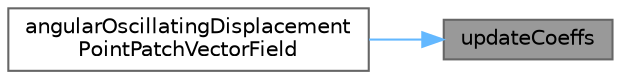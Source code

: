 digraph "updateCoeffs"
{
 // LATEX_PDF_SIZE
  bgcolor="transparent";
  edge [fontname=Helvetica,fontsize=10,labelfontname=Helvetica,labelfontsize=10];
  node [fontname=Helvetica,fontsize=10,shape=box,height=0.2,width=0.4];
  rankdir="RL";
  Node1 [id="Node000001",label="updateCoeffs",height=0.2,width=0.4,color="gray40", fillcolor="grey60", style="filled", fontcolor="black",tooltip=" "];
  Node1 -> Node2 [id="edge1_Node000001_Node000002",dir="back",color="steelblue1",style="solid",tooltip=" "];
  Node2 [id="Node000002",label="angularOscillatingDisplacement\lPointPatchVectorField",height=0.2,width=0.4,color="grey40", fillcolor="white", style="filled",URL="$classFoam_1_1angularOscillatingDisplacementPointPatchVectorField.html#a2dc81147c1ac3407bfad87e592ab5cb0",tooltip=" "];
}
